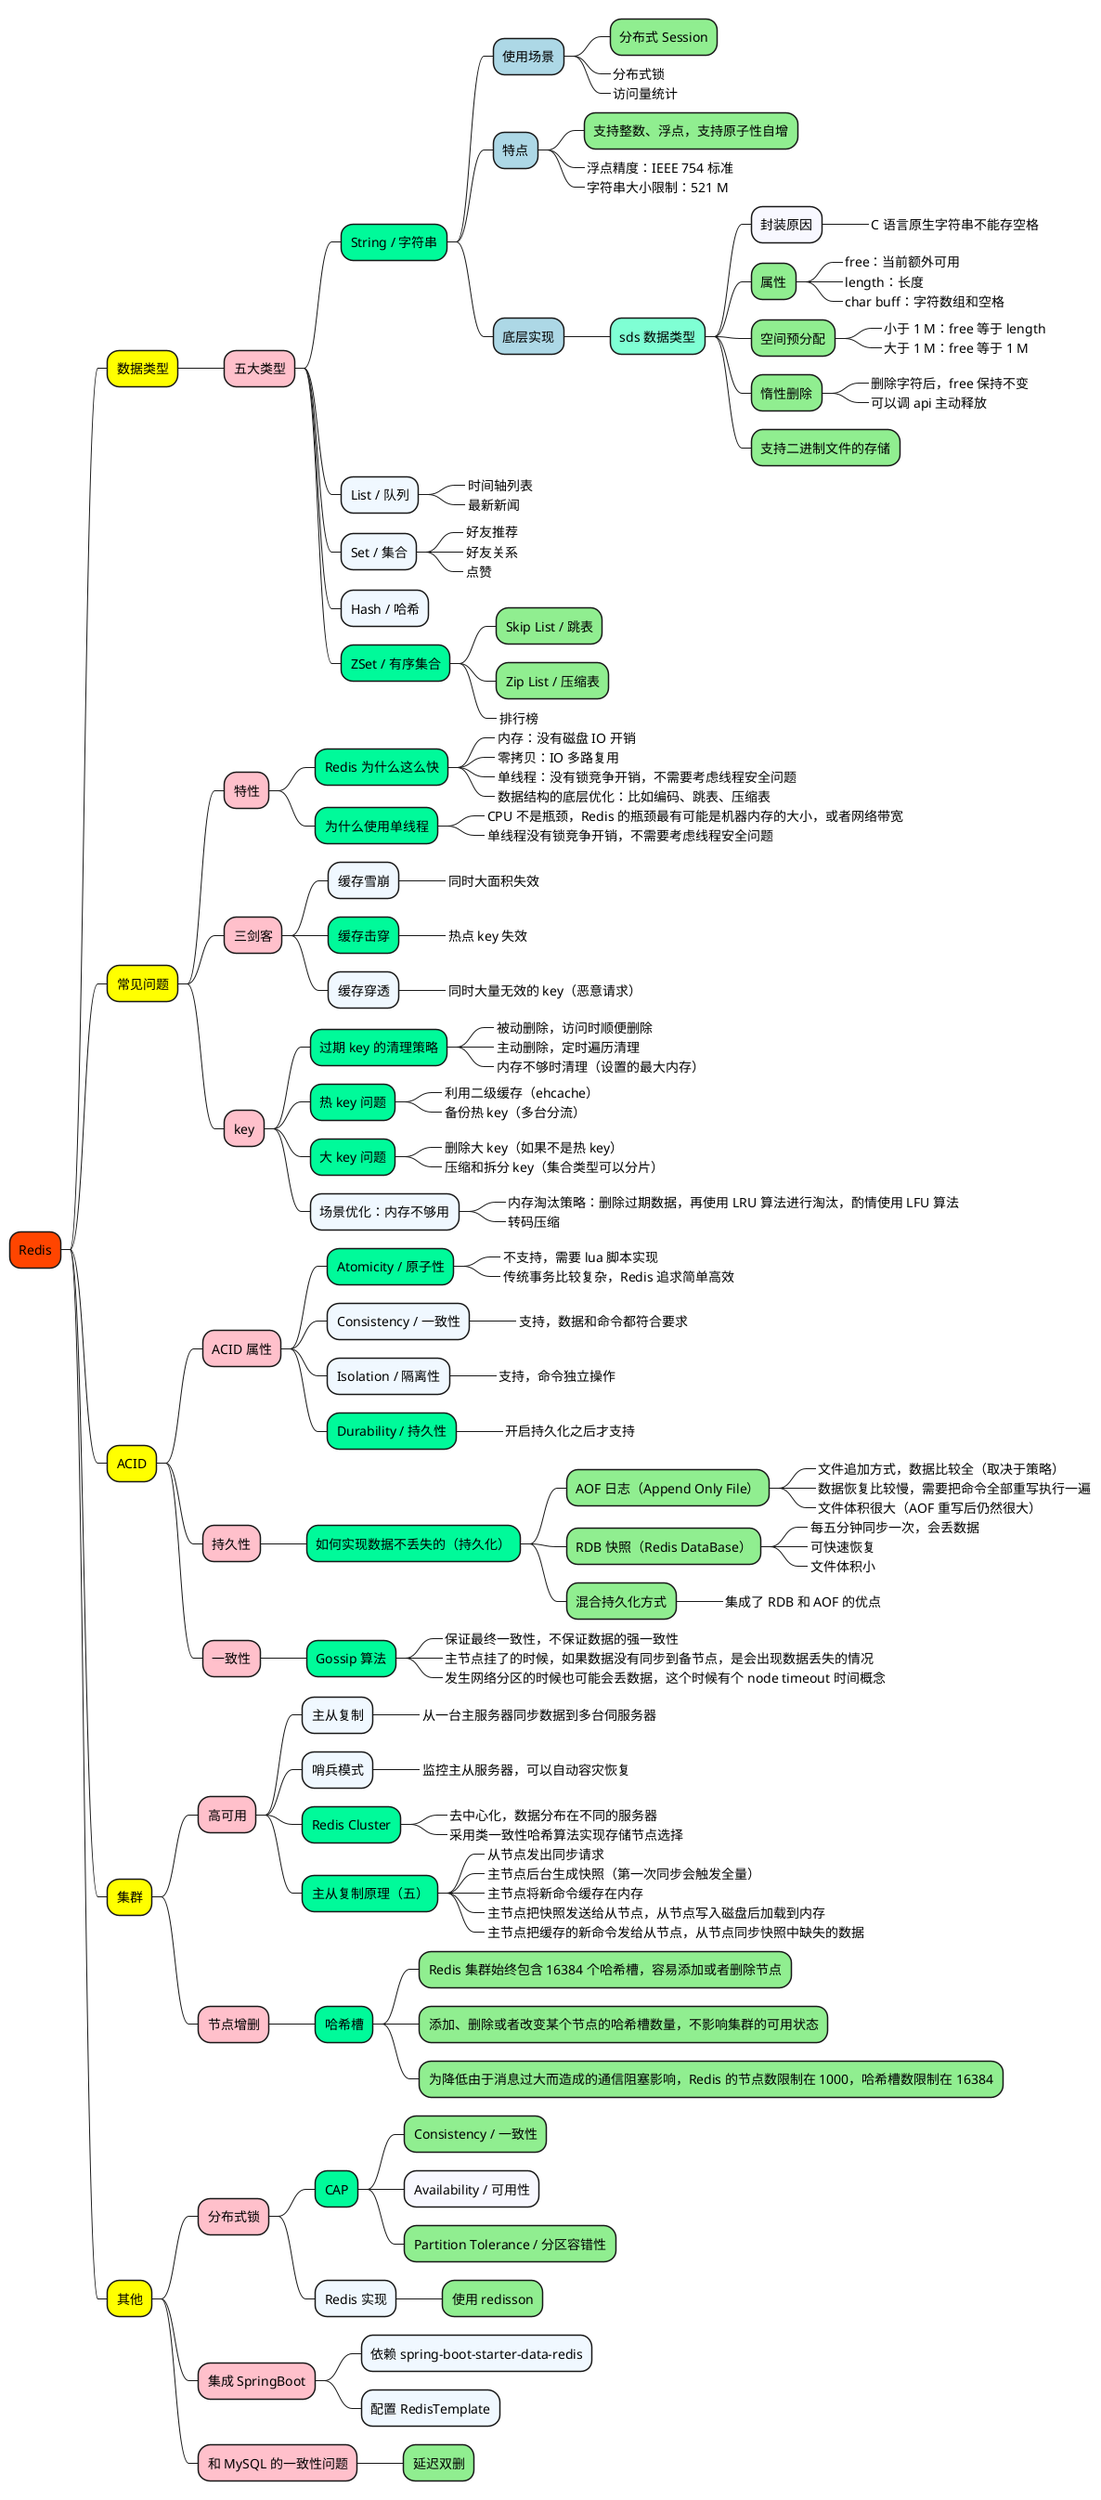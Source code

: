 @startmindmap

+[#OrangeRed] Redis

++[#yellow] 数据类型

+++[#Pink] 五大类型
++++[#MediumSpringGreen] String / 字符串
+++++[#LightBlue] 使用场景
++++++[#LightGreen] 分布式 Session
++++++[#GhostWhite]_ 分布式锁
++++++[#GhostWhite]_ 访问量统计

+++++[#LightBlue] 特点
++++++[#LightGreen] 支持整数、浮点，支持原子性自增
++++++[#LightGreen]_ 浮点精度：IEEE 754 标准
++++++[#LightGreen]_ 字符串大小限制：521 M

+++++[#LightBlue] 底层实现
++++++[#Aquamarine] sds 数据类型
+++++++[#GhostWhite] 封装原因
++++++++[#LightGreen]_ C 语言原生字符串不能存空格
+++++++[#LightGreen] 属性
++++++++[#LightGreen]_ free：当前额外可用
++++++++[#LightGreen]_ length：长度
++++++++[#LightGreen]_ char buff：字符数组和空格
+++++++[#LightGreen] 空间预分配
++++++++[#LightGreen]_ 小于 1 M：free 等于 length
++++++++[#LightGreen]_ 大于 1 M：free 等于 1 M
+++++++[#LightGreen] 惰性删除
++++++++[#LightGreen]_ 删除字符后，free 保持不变
++++++++[#LightGreen]_ 可以调 api 主动释放
+++++++[#LightGreen] 支持二进制文件的存储

++++[#AliceBlue] List / 队列
+++++[#GhostWhite]_ 时间轴列表
+++++[#GhostWhite]_ 最新新闻

++++[#AliceBlue] Set / 集合
+++++[#GhostWhite]_ 好友推荐
+++++[#GhostWhite]_ 好友关系
+++++[#GhostWhite]_ 点赞

++++[#AliceBlue] Hash / 哈希

++++[#MediumSpringGreen] ZSet / 有序集合
+++++[#LightGreen] Skip List / 跳表
+++++[#LightGreen] Zip List / 压缩表
+++++[#GhostWhite]_ 排行榜


++[#yellow] 常见问题

+++[#Pink] 特性
++++[#MediumSpringGreen] Redis 为什么这么快
+++++[#MediumSpringGreen]_ 内存：没有磁盘 IO 开销
+++++[#MediumSpringGreen]_ 零拷贝：IO 多路复用
+++++[#MediumSpringGreen]_ 单线程：没有锁竞争开销，不需要考虑线程安全问题
+++++[#MediumSpringGreen]_ 数据结构的底层优化：比如编码、跳表、压缩表

++++[#MediumSpringGreen] 为什么使用单线程
+++++[#AliceBlue]_ CPU 不是瓶颈，Redis 的瓶颈最有可能是机器内存的大小，或者网络带宽
+++++[#AliceBlue]_ 单线程没有锁竞争开销，不需要考虑线程安全问题

+++[#Pink] 三剑客
++++[#AliceBlue] 缓存雪崩
+++++[#AliceBlue]_ 同时大面积失效
++++[#MediumSpringGreen] 缓存击穿
+++++[#MediumSpringGreen]_ 热点 key 失效
++++[#AliceBlue] 缓存穿透
+++++[#AliceBlue]_ 同时大量无效的 key（恶意请求）

+++[#Pink] key
++++[#MediumSpringGreen] 过期 key 的清理策略
+++++[#MediumSpringGreen]_ 被动删除，访问时顺便删除
+++++[#MediumSpringGreen]_ 主动删除，定时遍历清理
+++++[#MediumSpringGreen]_ 内存不够时清理（设置的最大内存）

++++[#MediumSpringGreen] 热 key 问题
+++++[#MediumSpringGreen]_ 利用二级缓存（ehcache）
+++++[#MediumSpringGreen]_ 备份热 key（多台分流）

++++[#MediumSpringGreen] 大 key 问题
+++++[#MediumSpringGreen]_ 删除大 key（如果不是热 key）
+++++[#MediumSpringGreen]_ 压缩和拆分 key（集合类型可以分片）

++++[#AliceBlue] 场景优化：内存不够用
+++++[#MediumSpringGreen]_ 内存淘汰策略：删除过期数据，再使用 LRU 算法进行淘汰，酌情使用 LFU 算法
+++++[#MediumSpringGreen]_ 转码压缩


++[#yellow] ACID

+++[#Pink] ACID 属性
++++[#MediumSpringGreen] Atomicity / 原子性
+++++[#AliceBlue]_ 不支持，需要 lua 脚本实现
+++++[#AliceBlue]_ 传统事务比较复杂，Redis 追求简单高效
++++[#AliceBlue] Consistency / 一致性
+++++[#AliceBlue]_ 支持，数据和命令都符合要求
++++[#AliceBlue] Isolation / 隔离性
+++++[#AliceBlue]_ 支持，命令独立操作
++++[#MediumSpringGreen] Durability / 持久性
+++++[#AliceBlue]_ 开启持久化之后才支持

+++[#Pink] 持久性
++++[#MediumSpringGreen] 如何实现数据不丢失的（持久化）

+++++[#LightGreen] AOF 日志（Append Only File）
++++++[#AliceBlue]_ 文件追加方式，数据比较全（取决于策略）
++++++[#AliceBlue]_ 数据恢复比较慢，需要把命令全部重写执行一遍
++++++[#AliceBlue]_ 文件体积很大（AOF 重写后仍然很大）

+++++[#LightGreen] RDB 快照（Redis DataBase）
++++++[#AliceBlue]_ 每五分钟同步一次，会丢数据
++++++[#AliceBlue]_ 可快速恢复
++++++[#AliceBlue]_ 文件体积小
+++++[#LightGreen] 混合持久化方式

++++++[#AliceBlue]_ 集成了 RDB 和 AOF 的优点


+++[#Pink] 一致性
++++[#MediumSpringGreen] Gossip 算法
+++++[#LightGreen]_ 保证最终一致性，不保证数据的强一致性
+++++[#LightGreen]_ 主节点挂了的时候，如果数据没有同步到备节点，是会出现数据丢失的情况
+++++[#LightGreen]_ 发生网络分区的时候也可能会丢数据，这个时候有个 node timeout 时间概念


++[#yellow] 集群

+++[#Pink] 高可用
++++[#AliceBlue] 主从复制
+++++[#AliceBlue]_ 从一台主服务器同步数据到多台伺服务器
++++[#AliceBlue] 哨兵模式
+++++[#AliceBlue]_ 监控主从服务器，可以自动容灾恢复
++++[#MediumSpringGreen] Redis Cluster
+++++[#AliceBlue]_ 去中心化，数据分布在不同的服务器
+++++[#AliceBlue]_ 采用类一致性哈希算法实现存储节点选择

++++[#MediumSpringGreen] 主从复制原理（五）
+++++[#LightGreen]_ 从节点发出同步请求
+++++[#LightGreen]_ 主节点后台生成快照（第一次同步会触发全量）
+++++[#LightGreen]_ 主节点将新命令缓存在内存
+++++[#LightGreen]_ 主节点把快照发送给从节点，从节点写入磁盘后加载到内存
+++++[#LightGreen]_ 主节点把缓存的新命令发给从节点，从节点同步快照中缺失的数据

+++[#Pink] 节点增删

++++[#MediumSpringGreen] 哈希槽
+++++[#LightGreen] Redis 集群始终包含 16384 个哈希槽，容易添加或者删除节点
+++++[#LightGreen] 添加、删除或者改变某个节点的哈希槽数量，不影响集群的可用状态
+++++[#LightGreen] 为降低由于消息过大而造成的通信阻塞影响，Redis 的节点数限制在 1000，哈希槽数限制在 16384


++[#yellow] 其他

+++[#Pink] 分布式锁

++++[#MediumSpringGreen] CAP
+++++[#LightGreen] Consistency / 一致性
+++++[#GhostWhite] Availability / 可用性
+++++[#LightGreen] Partition Tolerance / 分区容错性

++++[#AliceBlue] Redis 实现
+++++[#LightGreen] 使用 redisson

+++[#Pink] 集成 SpringBoot
++++[#AliceBlue] 依赖 spring-boot-starter-data-redis
++++[#AliceBlue] 配置 RedisTemplate

+++[#Pink] 和 MySQL 的一致性问题
++++[#LightGreen] 延迟双删


'https://www.cnblogs.com/qdhxhz/p/15684650.html


@endmindmap